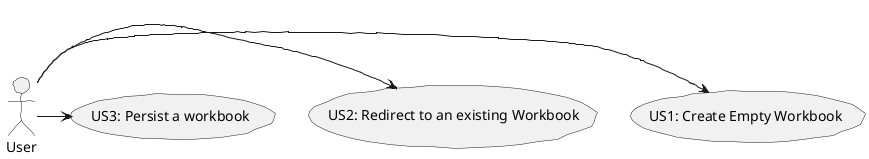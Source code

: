 @startuml us
skinparam handwritten true
skinparam monochrome true
skinparam packageStyle rect
skinparam defaultFontName FG Virgil
skinparam shadowing false

User -> (US1: Create Empty Workbook)
User -> (US2: Redirect to an existing Workbook)
User -> (US3: Persist a workbook)
@enduml